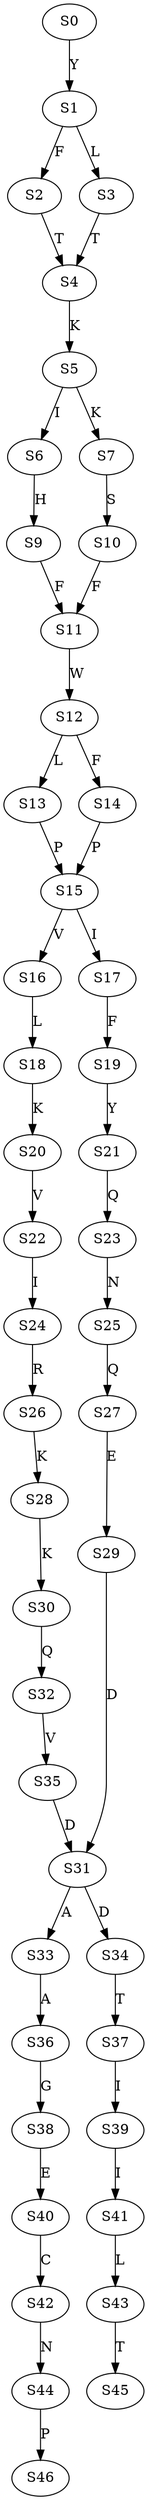 strict digraph  {
	S0 -> S1 [ label = Y ];
	S1 -> S2 [ label = F ];
	S1 -> S3 [ label = L ];
	S2 -> S4 [ label = T ];
	S3 -> S4 [ label = T ];
	S4 -> S5 [ label = K ];
	S5 -> S6 [ label = I ];
	S5 -> S7 [ label = K ];
	S6 -> S9 [ label = H ];
	S7 -> S10 [ label = S ];
	S9 -> S11 [ label = F ];
	S10 -> S11 [ label = F ];
	S11 -> S12 [ label = W ];
	S12 -> S13 [ label = L ];
	S12 -> S14 [ label = F ];
	S13 -> S15 [ label = P ];
	S14 -> S15 [ label = P ];
	S15 -> S16 [ label = V ];
	S15 -> S17 [ label = I ];
	S16 -> S18 [ label = L ];
	S17 -> S19 [ label = F ];
	S18 -> S20 [ label = K ];
	S19 -> S21 [ label = Y ];
	S20 -> S22 [ label = V ];
	S21 -> S23 [ label = Q ];
	S22 -> S24 [ label = I ];
	S23 -> S25 [ label = N ];
	S24 -> S26 [ label = R ];
	S25 -> S27 [ label = Q ];
	S26 -> S28 [ label = K ];
	S27 -> S29 [ label = E ];
	S28 -> S30 [ label = K ];
	S29 -> S31 [ label = D ];
	S30 -> S32 [ label = Q ];
	S31 -> S33 [ label = A ];
	S31 -> S34 [ label = D ];
	S32 -> S35 [ label = V ];
	S33 -> S36 [ label = A ];
	S34 -> S37 [ label = T ];
	S35 -> S31 [ label = D ];
	S36 -> S38 [ label = G ];
	S37 -> S39 [ label = I ];
	S38 -> S40 [ label = E ];
	S39 -> S41 [ label = I ];
	S40 -> S42 [ label = C ];
	S41 -> S43 [ label = L ];
	S42 -> S44 [ label = N ];
	S43 -> S45 [ label = T ];
	S44 -> S46 [ label = P ];
}
